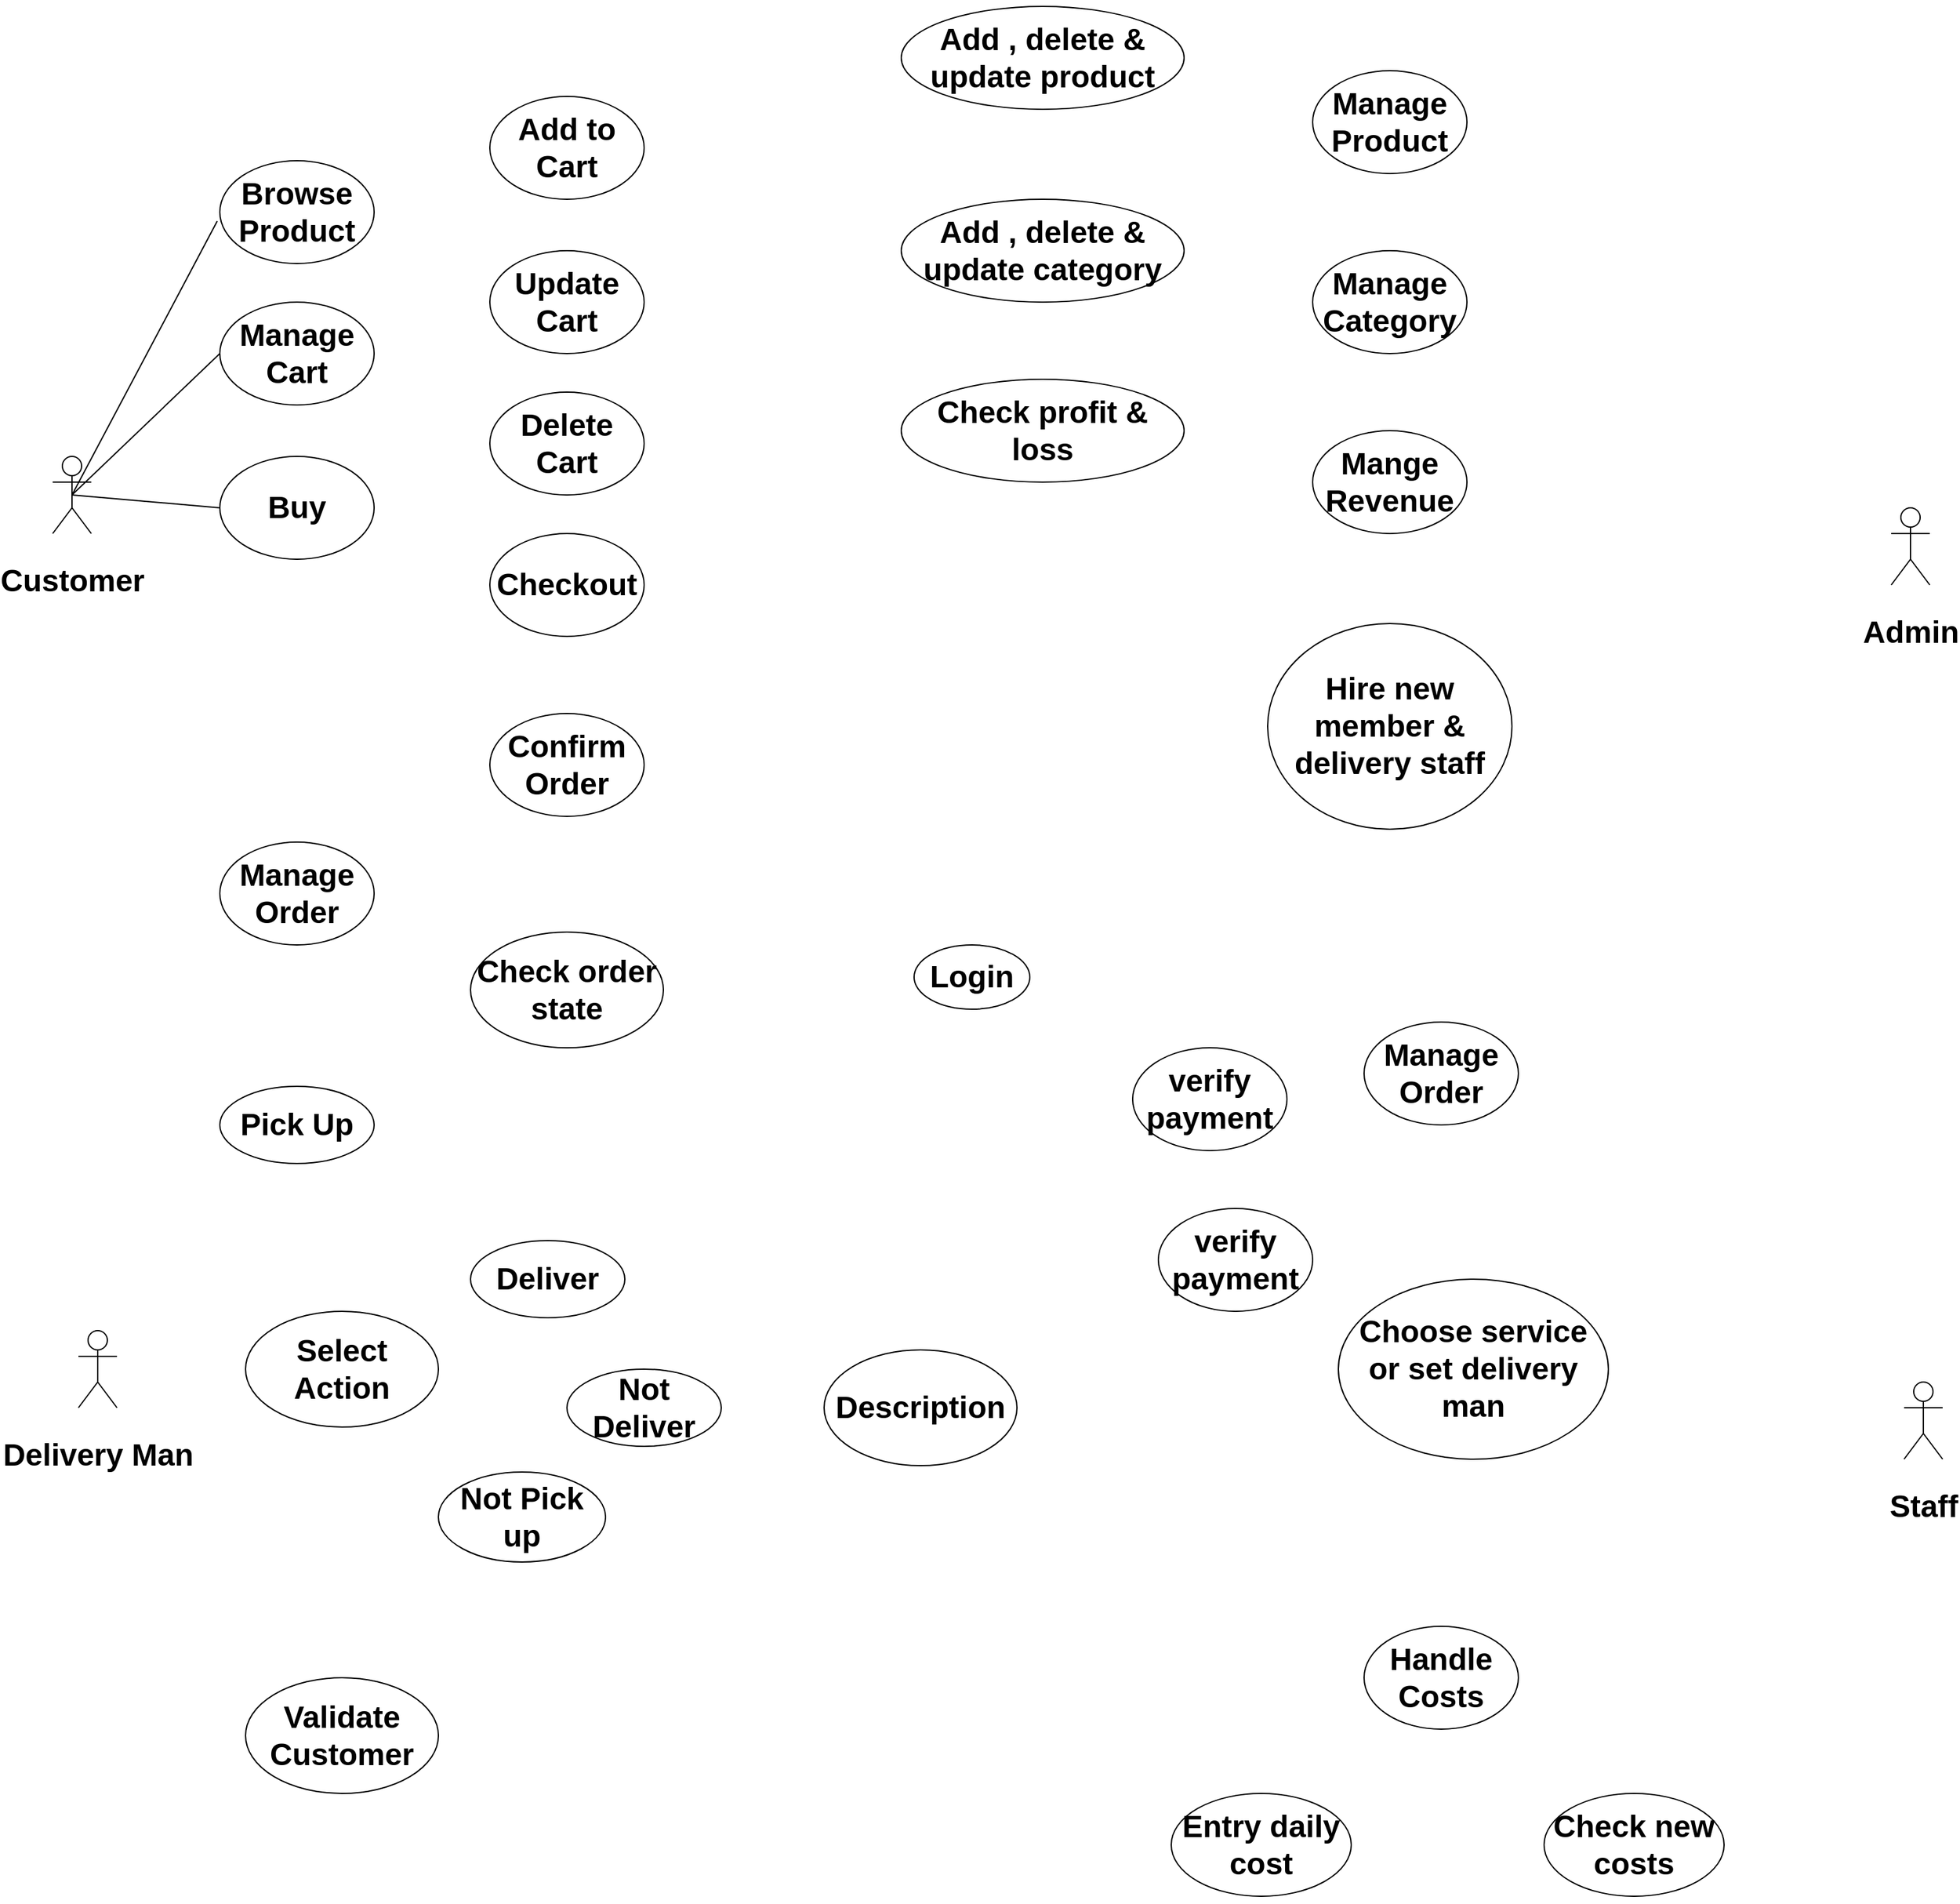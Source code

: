 <mxfile version="21.6.5" type="github">
  <diagram name="Page-1" id="FMTkFIGNAamR_CjVJADN">
    <mxGraphModel dx="1900" dy="1673" grid="1" gridSize="10" guides="1" tooltips="1" connect="1" arrows="1" fold="1" page="1" pageScale="1" pageWidth="850" pageHeight="1100" math="0" shadow="0">
      <root>
        <mxCell id="0" />
        <mxCell id="1" parent="0" />
        <mxCell id="3FPNQ6X9gkTqrYlX-bIj-1" value="&lt;h1&gt;Customer&lt;/h1&gt;" style="shape=umlActor;verticalLabelPosition=bottom;verticalAlign=top;html=1;outlineConnect=0;" vertex="1" parent="1">
          <mxGeometry x="40" y="280" width="30" height="60" as="geometry" />
        </mxCell>
        <mxCell id="3FPNQ6X9gkTqrYlX-bIj-3" value="&lt;h1&gt;Browse Product&lt;/h1&gt;" style="ellipse;whiteSpace=wrap;html=1;" vertex="1" parent="1">
          <mxGeometry x="170" y="50" width="120" height="80" as="geometry" />
        </mxCell>
        <mxCell id="3FPNQ6X9gkTqrYlX-bIj-4" value="&lt;h1&gt;Manage Cart&lt;/h1&gt;" style="ellipse;whiteSpace=wrap;html=1;" vertex="1" parent="1">
          <mxGeometry x="170" y="160" width="120" height="80" as="geometry" />
        </mxCell>
        <mxCell id="3FPNQ6X9gkTqrYlX-bIj-5" value="&lt;h1&gt;Buy&lt;/h1&gt;" style="ellipse;whiteSpace=wrap;html=1;" vertex="1" parent="1">
          <mxGeometry x="170" y="280" width="120" height="80" as="geometry" />
        </mxCell>
        <mxCell id="3FPNQ6X9gkTqrYlX-bIj-6" value="&lt;h1&gt;Manage Order&lt;/h1&gt;" style="ellipse;whiteSpace=wrap;html=1;" vertex="1" parent="1">
          <mxGeometry x="170" y="580" width="120" height="80" as="geometry" />
        </mxCell>
        <mxCell id="3FPNQ6X9gkTqrYlX-bIj-7" value="&lt;h1&gt;Add to Cart&lt;/h1&gt;" style="ellipse;whiteSpace=wrap;html=1;" vertex="1" parent="1">
          <mxGeometry x="380" width="120" height="80" as="geometry" />
        </mxCell>
        <mxCell id="3FPNQ6X9gkTqrYlX-bIj-8" value="&lt;h1&gt;Update Cart&lt;/h1&gt;" style="ellipse;whiteSpace=wrap;html=1;" vertex="1" parent="1">
          <mxGeometry x="380" y="120" width="120" height="80" as="geometry" />
        </mxCell>
        <mxCell id="3FPNQ6X9gkTqrYlX-bIj-9" value="&lt;h1&gt;Delete Cart&lt;/h1&gt;" style="ellipse;whiteSpace=wrap;html=1;" vertex="1" parent="1">
          <mxGeometry x="380" y="230" width="120" height="80" as="geometry" />
        </mxCell>
        <mxCell id="3FPNQ6X9gkTqrYlX-bIj-10" value="&lt;h1&gt;Checkout&lt;/h1&gt;" style="ellipse;whiteSpace=wrap;html=1;" vertex="1" parent="1">
          <mxGeometry x="380" y="340" width="120" height="80" as="geometry" />
        </mxCell>
        <mxCell id="3FPNQ6X9gkTqrYlX-bIj-11" value="&lt;h1&gt;Confirm Order&lt;/h1&gt;" style="ellipse;whiteSpace=wrap;html=1;" vertex="1" parent="1">
          <mxGeometry x="380" y="480" width="120" height="80" as="geometry" />
        </mxCell>
        <mxCell id="3FPNQ6X9gkTqrYlX-bIj-12" value="&lt;h1&gt;Check order state&lt;/h1&gt;" style="ellipse;whiteSpace=wrap;html=1;" vertex="1" parent="1">
          <mxGeometry x="365" y="650" width="150" height="90" as="geometry" />
        </mxCell>
        <mxCell id="3FPNQ6X9gkTqrYlX-bIj-13" value="&lt;h1&gt;Login&lt;/h1&gt;" style="ellipse;whiteSpace=wrap;html=1;" vertex="1" parent="1">
          <mxGeometry x="710" y="660" width="90" height="50" as="geometry" />
        </mxCell>
        <mxCell id="3FPNQ6X9gkTqrYlX-bIj-14" value="&lt;h1&gt;Delivery Man&lt;/h1&gt;" style="shape=umlActor;verticalLabelPosition=bottom;verticalAlign=top;html=1;outlineConnect=0;" vertex="1" parent="1">
          <mxGeometry x="60" y="960" width="30" height="60" as="geometry" />
        </mxCell>
        <mxCell id="3FPNQ6X9gkTqrYlX-bIj-16" value="&lt;h1&gt;Description&lt;/h1&gt;" style="ellipse;whiteSpace=wrap;html=1;" vertex="1" parent="1">
          <mxGeometry x="640" y="975" width="150" height="90" as="geometry" />
        </mxCell>
        <mxCell id="3FPNQ6X9gkTqrYlX-bIj-17" value="&lt;h1&gt;Select Action&lt;/h1&gt;" style="ellipse;whiteSpace=wrap;html=1;" vertex="1" parent="1">
          <mxGeometry x="190" y="945" width="150" height="90" as="geometry" />
        </mxCell>
        <mxCell id="3FPNQ6X9gkTqrYlX-bIj-18" value="&lt;h1&gt;Deliver&lt;/h1&gt;" style="ellipse;whiteSpace=wrap;html=1;" vertex="1" parent="1">
          <mxGeometry x="365" y="890" width="120" height="60" as="geometry" />
        </mxCell>
        <mxCell id="3FPNQ6X9gkTqrYlX-bIj-19" value="&lt;h1&gt;Not Deliver&lt;/h1&gt;" style="ellipse;whiteSpace=wrap;html=1;" vertex="1" parent="1">
          <mxGeometry x="440" y="990" width="120" height="60" as="geometry" />
        </mxCell>
        <mxCell id="3FPNQ6X9gkTqrYlX-bIj-20" value="&lt;h1&gt;Not Pick up&lt;/h1&gt;" style="ellipse;whiteSpace=wrap;html=1;" vertex="1" parent="1">
          <mxGeometry x="340" y="1070" width="130" height="70" as="geometry" />
        </mxCell>
        <mxCell id="3FPNQ6X9gkTqrYlX-bIj-21" value="&lt;h1&gt;Pick Up&lt;/h1&gt;" style="ellipse;whiteSpace=wrap;html=1;" vertex="1" parent="1">
          <mxGeometry x="170" y="770" width="120" height="60" as="geometry" />
        </mxCell>
        <mxCell id="3FPNQ6X9gkTqrYlX-bIj-22" value="&lt;h1&gt;Admin&lt;/h1&gt;" style="shape=umlActor;verticalLabelPosition=bottom;verticalAlign=top;html=1;outlineConnect=0;" vertex="1" parent="1">
          <mxGeometry x="1470" y="320" width="30" height="60" as="geometry" />
        </mxCell>
        <mxCell id="3FPNQ6X9gkTqrYlX-bIj-23" value="&lt;h1&gt;Manage Order&lt;/h1&gt;" style="ellipse;whiteSpace=wrap;html=1;" vertex="1" parent="1">
          <mxGeometry x="1060" y="720" width="120" height="80" as="geometry" />
        </mxCell>
        <mxCell id="3FPNQ6X9gkTqrYlX-bIj-24" value="&lt;h1&gt;Manage Category&lt;/h1&gt;" style="ellipse;whiteSpace=wrap;html=1;" vertex="1" parent="1">
          <mxGeometry x="1020" y="120" width="120" height="80" as="geometry" />
        </mxCell>
        <mxCell id="3FPNQ6X9gkTqrYlX-bIj-25" value="&lt;h1&gt;Hire new member &amp;amp; delivery staff&lt;/h1&gt;" style="ellipse;whiteSpace=wrap;html=1;" vertex="1" parent="1">
          <mxGeometry x="985" y="410" width="190" height="160" as="geometry" />
        </mxCell>
        <mxCell id="3FPNQ6X9gkTqrYlX-bIj-26" value="&lt;h1&gt;Manage Product&lt;/h1&gt;" style="ellipse;whiteSpace=wrap;html=1;" vertex="1" parent="1">
          <mxGeometry x="1020" y="-20" width="120" height="80" as="geometry" />
        </mxCell>
        <mxCell id="3FPNQ6X9gkTqrYlX-bIj-27" value="&lt;h1&gt;Add , delete &amp;amp; update product&lt;/h1&gt;" style="ellipse;whiteSpace=wrap;html=1;" vertex="1" parent="1">
          <mxGeometry x="700" y="-70" width="220" height="80" as="geometry" />
        </mxCell>
        <mxCell id="3FPNQ6X9gkTqrYlX-bIj-28" value="&lt;h1&gt;Mange Revenue&lt;/h1&gt;" style="ellipse;whiteSpace=wrap;html=1;" vertex="1" parent="1">
          <mxGeometry x="1020" y="260" width="120" height="80" as="geometry" />
        </mxCell>
        <mxCell id="3FPNQ6X9gkTqrYlX-bIj-29" value="&lt;h1&gt;Add , delete &amp;amp; update category&lt;/h1&gt;" style="ellipse;whiteSpace=wrap;html=1;" vertex="1" parent="1">
          <mxGeometry x="700" y="80" width="220" height="80" as="geometry" />
        </mxCell>
        <mxCell id="3FPNQ6X9gkTqrYlX-bIj-30" value="&lt;h1&gt;Check profit &amp;amp; loss&lt;/h1&gt;" style="ellipse;whiteSpace=wrap;html=1;" vertex="1" parent="1">
          <mxGeometry x="700" y="220" width="220" height="80" as="geometry" />
        </mxCell>
        <mxCell id="3FPNQ6X9gkTqrYlX-bIj-31" value="&lt;h1&gt;verify payment&lt;/h1&gt;" style="ellipse;whiteSpace=wrap;html=1;" vertex="1" parent="1">
          <mxGeometry x="880" y="740" width="120" height="80" as="geometry" />
        </mxCell>
        <mxCell id="3FPNQ6X9gkTqrYlX-bIj-32" value="&lt;h1 style=&quot;border-color: var(--border-color);&quot;&gt;verify payment&lt;/h1&gt;" style="ellipse;whiteSpace=wrap;html=1;" vertex="1" parent="1">
          <mxGeometry x="900" y="865" width="120" height="80" as="geometry" />
        </mxCell>
        <mxCell id="3FPNQ6X9gkTqrYlX-bIj-33" value="&lt;h1 style=&quot;border-color: var(--border-color);&quot;&gt;Choose service or set delivery man&lt;/h1&gt;" style="ellipse;whiteSpace=wrap;html=1;" vertex="1" parent="1">
          <mxGeometry x="1040" y="920" width="210" height="140" as="geometry" />
        </mxCell>
        <mxCell id="3FPNQ6X9gkTqrYlX-bIj-34" value="&lt;h1&gt;Staff&lt;/h1&gt;" style="shape=umlActor;verticalLabelPosition=bottom;verticalAlign=top;html=1;outlineConnect=0;" vertex="1" parent="1">
          <mxGeometry x="1480" y="1000" width="30" height="60" as="geometry" />
        </mxCell>
        <mxCell id="3FPNQ6X9gkTqrYlX-bIj-35" value="&lt;h1&gt;Validate Customer&lt;/h1&gt;" style="ellipse;whiteSpace=wrap;html=1;" vertex="1" parent="1">
          <mxGeometry x="190" y="1230" width="150" height="90" as="geometry" />
        </mxCell>
        <mxCell id="3FPNQ6X9gkTqrYlX-bIj-36" value="&lt;h1&gt;Handle Costs&lt;/h1&gt;" style="ellipse;whiteSpace=wrap;html=1;" vertex="1" parent="1">
          <mxGeometry x="1060" y="1190" width="120" height="80" as="geometry" />
        </mxCell>
        <mxCell id="3FPNQ6X9gkTqrYlX-bIj-37" value="&lt;h1&gt;Entry daily cost&lt;/h1&gt;" style="ellipse;whiteSpace=wrap;html=1;" vertex="1" parent="1">
          <mxGeometry x="910" y="1320" width="140" height="80" as="geometry" />
        </mxCell>
        <mxCell id="3FPNQ6X9gkTqrYlX-bIj-38" value="&lt;h1&gt;Check new costs&lt;/h1&gt;" style="ellipse;whiteSpace=wrap;html=1;" vertex="1" parent="1">
          <mxGeometry x="1200" y="1320" width="140" height="80" as="geometry" />
        </mxCell>
        <mxCell id="3FPNQ6X9gkTqrYlX-bIj-42" value="" style="endArrow=none;html=1;rounded=0;entryX=0.5;entryY=0.5;entryDx=0;entryDy=0;entryPerimeter=0;exitX=-0.017;exitY=0.588;exitDx=0;exitDy=0;exitPerimeter=0;" edge="1" parent="1" source="3FPNQ6X9gkTqrYlX-bIj-3" target="3FPNQ6X9gkTqrYlX-bIj-1">
          <mxGeometry width="50" height="50" relative="1" as="geometry">
            <mxPoint x="330" y="-50" as="sourcePoint" />
            <mxPoint x="110" y="260" as="targetPoint" />
          </mxGeometry>
        </mxCell>
        <mxCell id="3FPNQ6X9gkTqrYlX-bIj-44" value="" style="endArrow=none;html=1;rounded=0;entryX=0.5;entryY=0.5;entryDx=0;entryDy=0;entryPerimeter=0;exitX=0;exitY=0.5;exitDx=0;exitDy=0;" edge="1" parent="1" source="3FPNQ6X9gkTqrYlX-bIj-4" target="3FPNQ6X9gkTqrYlX-bIj-1">
          <mxGeometry width="50" height="50" relative="1" as="geometry">
            <mxPoint x="270" y="270" as="sourcePoint" />
            <mxPoint x="320" y="220" as="targetPoint" />
          </mxGeometry>
        </mxCell>
        <mxCell id="3FPNQ6X9gkTqrYlX-bIj-45" value="" style="endArrow=none;html=1;rounded=0;exitX=0.5;exitY=0.5;exitDx=0;exitDy=0;exitPerimeter=0;entryX=0;entryY=0.5;entryDx=0;entryDy=0;" edge="1" parent="1" source="3FPNQ6X9gkTqrYlX-bIj-1" target="3FPNQ6X9gkTqrYlX-bIj-5">
          <mxGeometry width="50" height="50" relative="1" as="geometry">
            <mxPoint x="270" y="270" as="sourcePoint" />
            <mxPoint x="160" y="310" as="targetPoint" />
          </mxGeometry>
        </mxCell>
      </root>
    </mxGraphModel>
  </diagram>
</mxfile>
